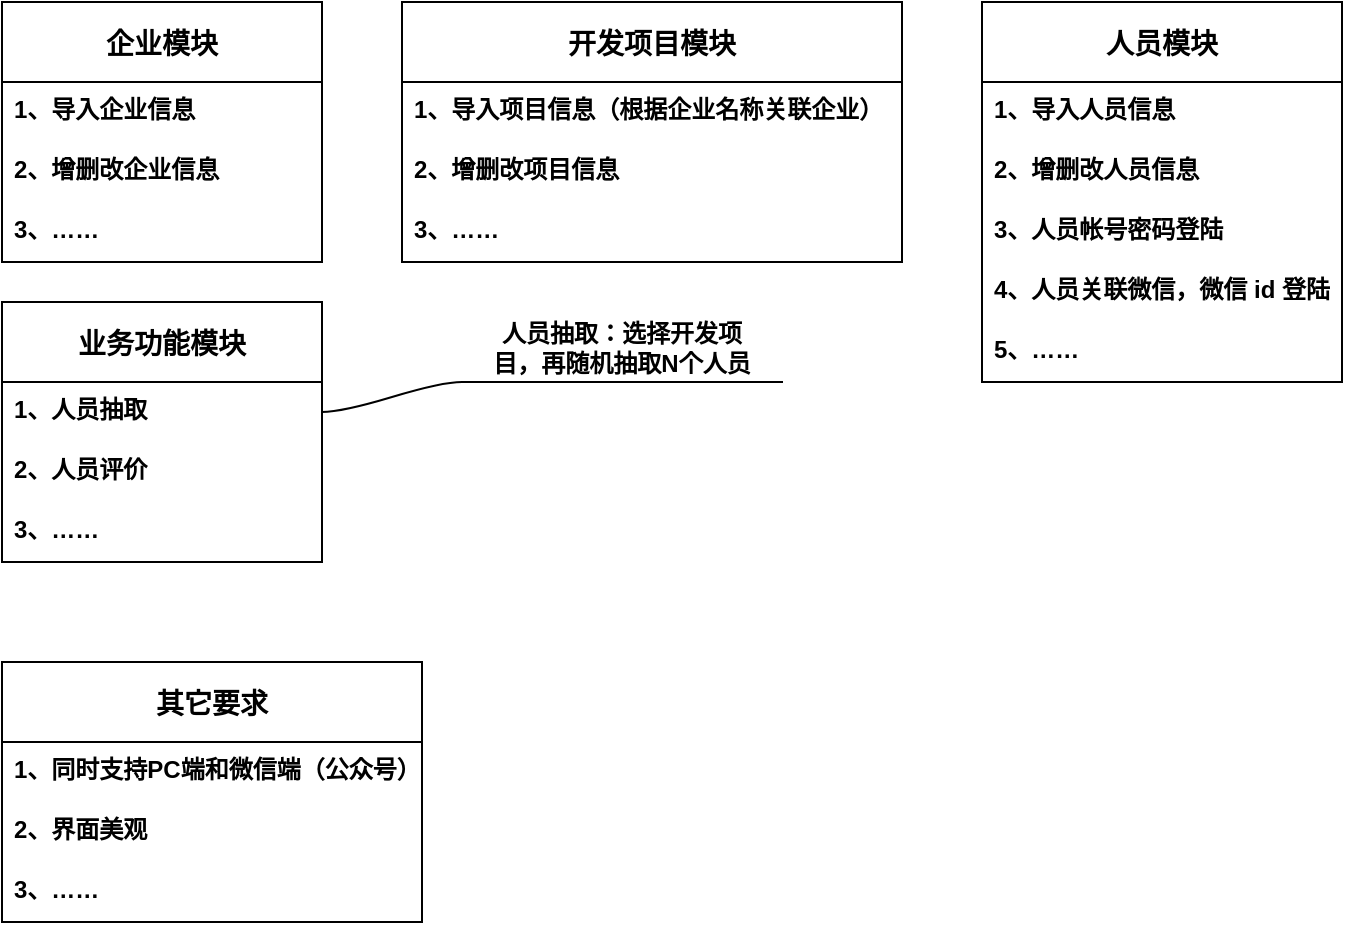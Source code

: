 <mxfile version="14.2.9" type="github">
  <diagram id="GA5bNd9SPiHMp6IKh70w" name="第 1 页">
    <mxGraphModel dx="868" dy="460" grid="1" gridSize="10" guides="1" tooltips="1" connect="1" arrows="1" fold="1" page="1" pageScale="1" pageWidth="827" pageHeight="1169" math="0" shadow="0">
      <root>
        <mxCell id="0" />
        <mxCell id="1" parent="0" />
        <mxCell id="8Zqi-vMfeHV1QwQvYg_P-4" value="企业模块" style="swimlane;fontStyle=1;childLayout=stackLayout;horizontal=1;startSize=40;horizontalStack=0;resizeParent=1;resizeParentMax=0;resizeLast=0;collapsible=1;marginBottom=0;align=center;fontSize=14;" parent="1" vertex="1">
          <mxGeometry x="40" y="80" width="160" height="130" as="geometry">
            <mxRectangle x="90" y="100" width="50" height="26" as="alternateBounds" />
          </mxGeometry>
        </mxCell>
        <mxCell id="8Zqi-vMfeHV1QwQvYg_P-5" value="1、导入企业信息" style="text;strokeColor=none;fillColor=none;spacingLeft=4;spacingRight=4;overflow=hidden;rotatable=0;points=[[0,0.5],[1,0.5]];portConstraint=eastwest;fontSize=12;fontStyle=1" parent="8Zqi-vMfeHV1QwQvYg_P-4" vertex="1">
          <mxGeometry y="40" width="160" height="30" as="geometry" />
        </mxCell>
        <mxCell id="8Zqi-vMfeHV1QwQvYg_P-6" value="2、增删改企业信息" style="text;strokeColor=none;fillColor=none;spacingLeft=4;spacingRight=4;overflow=hidden;rotatable=0;points=[[0,0.5],[1,0.5]];portConstraint=eastwest;fontSize=12;fontStyle=1" parent="8Zqi-vMfeHV1QwQvYg_P-4" vertex="1">
          <mxGeometry y="70" width="160" height="30" as="geometry" />
        </mxCell>
        <mxCell id="8Zqi-vMfeHV1QwQvYg_P-7" value="3、……" style="text;strokeColor=none;fillColor=none;spacingLeft=4;spacingRight=4;overflow=hidden;rotatable=0;points=[[0,0.5],[1,0.5]];portConstraint=eastwest;fontSize=12;fontStyle=1" parent="8Zqi-vMfeHV1QwQvYg_P-4" vertex="1">
          <mxGeometry y="100" width="160" height="30" as="geometry" />
        </mxCell>
        <mxCell id="8Zqi-vMfeHV1QwQvYg_P-21" value="开发项目模块" style="swimlane;fontStyle=1;childLayout=stackLayout;horizontal=1;startSize=40;horizontalStack=0;resizeParent=1;resizeParentMax=0;resizeLast=0;collapsible=1;marginBottom=0;align=center;fontSize=14;" parent="1" vertex="1">
          <mxGeometry x="240" y="80" width="250" height="130" as="geometry" />
        </mxCell>
        <mxCell id="8Zqi-vMfeHV1QwQvYg_P-22" value="1、导入项目信息（根据企业名称关联企业）" style="text;strokeColor=none;fillColor=none;spacingLeft=4;spacingRight=4;overflow=hidden;rotatable=0;points=[[0,0.5],[1,0.5]];portConstraint=eastwest;fontSize=12;fontStyle=1" parent="8Zqi-vMfeHV1QwQvYg_P-21" vertex="1">
          <mxGeometry y="40" width="250" height="30" as="geometry" />
        </mxCell>
        <mxCell id="8Zqi-vMfeHV1QwQvYg_P-23" value="2、增删改项目信息" style="text;strokeColor=none;fillColor=none;spacingLeft=4;spacingRight=4;overflow=hidden;rotatable=0;points=[[0,0.5],[1,0.5]];portConstraint=eastwest;fontSize=12;fontStyle=1" parent="8Zqi-vMfeHV1QwQvYg_P-21" vertex="1">
          <mxGeometry y="70" width="250" height="30" as="geometry" />
        </mxCell>
        <mxCell id="8Zqi-vMfeHV1QwQvYg_P-24" value="3、……" style="text;strokeColor=none;fillColor=none;spacingLeft=4;spacingRight=4;overflow=hidden;rotatable=0;points=[[0,0.5],[1,0.5]];portConstraint=eastwest;fontSize=12;fontStyle=1" parent="8Zqi-vMfeHV1QwQvYg_P-21" vertex="1">
          <mxGeometry y="100" width="250" height="30" as="geometry" />
        </mxCell>
        <mxCell id="8Zqi-vMfeHV1QwQvYg_P-30" value="人员模块" style="swimlane;fontStyle=1;childLayout=stackLayout;horizontal=1;startSize=40;horizontalStack=0;resizeParent=1;resizeParentMax=0;resizeLast=0;collapsible=1;marginBottom=0;align=center;fontSize=14;" parent="1" vertex="1">
          <mxGeometry x="530" y="80" width="180" height="190" as="geometry">
            <mxRectangle x="90" y="100" width="50" height="26" as="alternateBounds" />
          </mxGeometry>
        </mxCell>
        <mxCell id="8Zqi-vMfeHV1QwQvYg_P-31" value="1、导入人员信息" style="text;strokeColor=none;fillColor=none;spacingLeft=4;spacingRight=4;overflow=hidden;rotatable=0;points=[[0,0.5],[1,0.5]];portConstraint=eastwest;fontSize=12;fontStyle=1" parent="8Zqi-vMfeHV1QwQvYg_P-30" vertex="1">
          <mxGeometry y="40" width="180" height="30" as="geometry" />
        </mxCell>
        <mxCell id="8Zqi-vMfeHV1QwQvYg_P-32" value="2、增删改人员信息" style="text;strokeColor=none;fillColor=none;spacingLeft=4;spacingRight=4;overflow=hidden;rotatable=0;points=[[0,0.5],[1,0.5]];portConstraint=eastwest;fontSize=12;fontStyle=1" parent="8Zqi-vMfeHV1QwQvYg_P-30" vertex="1">
          <mxGeometry y="70" width="180" height="30" as="geometry" />
        </mxCell>
        <mxCell id="8Zqi-vMfeHV1QwQvYg_P-33" value="3、人员帐号密码登陆" style="text;strokeColor=none;fillColor=none;spacingLeft=4;spacingRight=4;overflow=hidden;rotatable=0;points=[[0,0.5],[1,0.5]];portConstraint=eastwest;fontSize=12;fontStyle=1" parent="8Zqi-vMfeHV1QwQvYg_P-30" vertex="1">
          <mxGeometry y="100" width="180" height="30" as="geometry" />
        </mxCell>
        <mxCell id="8Zqi-vMfeHV1QwQvYg_P-34" value="4、人员关联微信，微信 id 登陆" style="text;strokeColor=none;fillColor=none;spacingLeft=4;spacingRight=4;overflow=hidden;rotatable=0;points=[[0,0.5],[1,0.5]];portConstraint=eastwest;fontSize=12;fontStyle=1" parent="8Zqi-vMfeHV1QwQvYg_P-30" vertex="1">
          <mxGeometry y="130" width="180" height="30" as="geometry" />
        </mxCell>
        <mxCell id="8Zqi-vMfeHV1QwQvYg_P-35" value="5、……" style="text;strokeColor=none;fillColor=none;spacingLeft=4;spacingRight=4;overflow=hidden;rotatable=0;points=[[0,0.5],[1,0.5]];portConstraint=eastwest;fontSize=12;fontStyle=1" parent="8Zqi-vMfeHV1QwQvYg_P-30" vertex="1">
          <mxGeometry y="160" width="180" height="30" as="geometry" />
        </mxCell>
        <mxCell id="8Zqi-vMfeHV1QwQvYg_P-40" value="业务功能模块" style="swimlane;fontStyle=1;childLayout=stackLayout;horizontal=1;startSize=40;horizontalStack=0;resizeParent=1;resizeParentMax=0;resizeLast=0;collapsible=1;marginBottom=0;align=center;fontSize=14;" parent="1" vertex="1">
          <mxGeometry x="40" y="230" width="160" height="130" as="geometry">
            <mxRectangle x="90" y="100" width="50" height="26" as="alternateBounds" />
          </mxGeometry>
        </mxCell>
        <mxCell id="8Zqi-vMfeHV1QwQvYg_P-41" value="1、人员抽取" style="text;strokeColor=none;fillColor=none;spacingLeft=4;spacingRight=4;overflow=hidden;rotatable=0;points=[[0,0.5],[1,0.5]];portConstraint=eastwest;fontSize=12;fontStyle=1" parent="8Zqi-vMfeHV1QwQvYg_P-40" vertex="1">
          <mxGeometry y="40" width="160" height="30" as="geometry" />
        </mxCell>
        <mxCell id="8Zqi-vMfeHV1QwQvYg_P-45" value="2、人员评价" style="text;strokeColor=none;fillColor=none;spacingLeft=4;spacingRight=4;overflow=hidden;rotatable=0;points=[[0,0.5],[1,0.5]];portConstraint=eastwest;fontSize=12;fontStyle=1" parent="8Zqi-vMfeHV1QwQvYg_P-40" vertex="1">
          <mxGeometry y="70" width="160" height="30" as="geometry" />
        </mxCell>
        <mxCell id="hO07HVu04Z7HC6keW3XI-1" value="3、……" style="text;strokeColor=none;fillColor=none;spacingLeft=4;spacingRight=4;overflow=hidden;rotatable=0;points=[[0,0.5],[1,0.5]];portConstraint=eastwest;fontSize=12;fontStyle=1" vertex="1" parent="8Zqi-vMfeHV1QwQvYg_P-40">
          <mxGeometry y="100" width="160" height="30" as="geometry" />
        </mxCell>
        <mxCell id="8Zqi-vMfeHV1QwQvYg_P-66" value="人员抽取：选择开发项&lt;br&gt;目，再随机抽取N个人员" style="whiteSpace=wrap;html=1;shape=partialRectangle;top=0;left=0;bottom=1;right=0;points=[[0,1],[1,1]];fillColor=none;align=center;verticalAlign=bottom;routingCenterY=0.5;snapToPoint=1;recursiveResize=0;autosize=1;treeFolding=1;treeMoving=1;newEdgeStyle={&quot;edgeStyle&quot;:&quot;entityRelationEdgeStyle&quot;,&quot;startArrow&quot;:&quot;none&quot;,&quot;endArrow&quot;:&quot;none&quot;,&quot;segment&quot;:10,&quot;curved&quot;:1};fontStyle=1" parent="1" vertex="1">
          <mxGeometry x="270" y="240" width="160" height="30" as="geometry" />
        </mxCell>
        <mxCell id="8Zqi-vMfeHV1QwQvYg_P-67" value="" style="edgeStyle=entityRelationEdgeStyle;startArrow=none;endArrow=none;segment=10;curved=1;fontStyle=1" parent="1" source="8Zqi-vMfeHV1QwQvYg_P-41" target="8Zqi-vMfeHV1QwQvYg_P-66" edge="1">
          <mxGeometry relative="1" as="geometry">
            <mxPoint x="220" y="320" as="sourcePoint" />
          </mxGeometry>
        </mxCell>
        <mxCell id="8Zqi-vMfeHV1QwQvYg_P-72" value="其它要求" style="swimlane;fontStyle=1;childLayout=stackLayout;horizontal=1;startSize=40;horizontalStack=0;resizeParent=1;resizeParentMax=0;resizeLast=0;collapsible=1;marginBottom=0;align=center;fontSize=14;" parent="1" vertex="1">
          <mxGeometry x="40" y="410" width="210" height="130" as="geometry">
            <mxRectangle x="90" y="100" width="50" height="26" as="alternateBounds" />
          </mxGeometry>
        </mxCell>
        <mxCell id="8Zqi-vMfeHV1QwQvYg_P-73" value="1、同时支持PC端和微信端（公众号）" style="text;strokeColor=none;fillColor=none;spacingLeft=4;spacingRight=4;overflow=hidden;rotatable=0;points=[[0,0.5],[1,0.5]];portConstraint=eastwest;fontSize=12;fontStyle=1" parent="8Zqi-vMfeHV1QwQvYg_P-72" vertex="1">
          <mxGeometry y="40" width="210" height="30" as="geometry" />
        </mxCell>
        <mxCell id="8Zqi-vMfeHV1QwQvYg_P-74" value="2、界面美观" style="text;strokeColor=none;fillColor=none;spacingLeft=4;spacingRight=4;overflow=hidden;rotatable=0;points=[[0,0.5],[1,0.5]];portConstraint=eastwest;fontSize=12;fontStyle=1" parent="8Zqi-vMfeHV1QwQvYg_P-72" vertex="1">
          <mxGeometry y="70" width="210" height="30" as="geometry" />
        </mxCell>
        <mxCell id="8Zqi-vMfeHV1QwQvYg_P-75" value="3、……" style="text;strokeColor=none;fillColor=none;spacingLeft=4;spacingRight=4;overflow=hidden;rotatable=0;points=[[0,0.5],[1,0.5]];portConstraint=eastwest;fontSize=12;fontStyle=1" parent="8Zqi-vMfeHV1QwQvYg_P-72" vertex="1">
          <mxGeometry y="100" width="210" height="30" as="geometry" />
        </mxCell>
      </root>
    </mxGraphModel>
  </diagram>
</mxfile>
